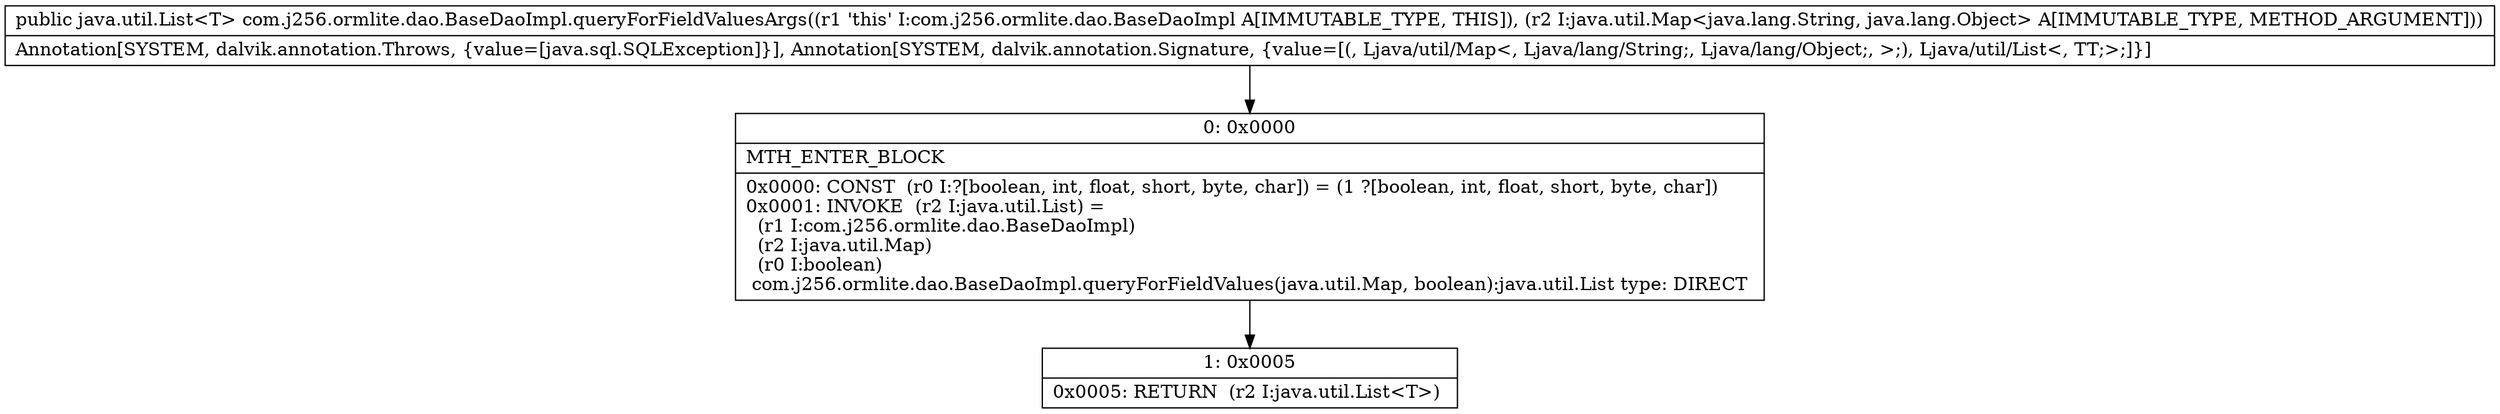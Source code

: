 digraph "CFG forcom.j256.ormlite.dao.BaseDaoImpl.queryForFieldValuesArgs(Ljava\/util\/Map;)Ljava\/util\/List;" {
Node_0 [shape=record,label="{0\:\ 0x0000|MTH_ENTER_BLOCK\l|0x0000: CONST  (r0 I:?[boolean, int, float, short, byte, char]) = (1 ?[boolean, int, float, short, byte, char]) \l0x0001: INVOKE  (r2 I:java.util.List) = \l  (r1 I:com.j256.ormlite.dao.BaseDaoImpl)\l  (r2 I:java.util.Map)\l  (r0 I:boolean)\l com.j256.ormlite.dao.BaseDaoImpl.queryForFieldValues(java.util.Map, boolean):java.util.List type: DIRECT \l}"];
Node_1 [shape=record,label="{1\:\ 0x0005|0x0005: RETURN  (r2 I:java.util.List\<T\>) \l}"];
MethodNode[shape=record,label="{public java.util.List\<T\> com.j256.ormlite.dao.BaseDaoImpl.queryForFieldValuesArgs((r1 'this' I:com.j256.ormlite.dao.BaseDaoImpl A[IMMUTABLE_TYPE, THIS]), (r2 I:java.util.Map\<java.lang.String, java.lang.Object\> A[IMMUTABLE_TYPE, METHOD_ARGUMENT]))  | Annotation[SYSTEM, dalvik.annotation.Throws, \{value=[java.sql.SQLException]\}], Annotation[SYSTEM, dalvik.annotation.Signature, \{value=[(, Ljava\/util\/Map\<, Ljava\/lang\/String;, Ljava\/lang\/Object;, \>;), Ljava\/util\/List\<, TT;\>;]\}]\l}"];
MethodNode -> Node_0;
Node_0 -> Node_1;
}

